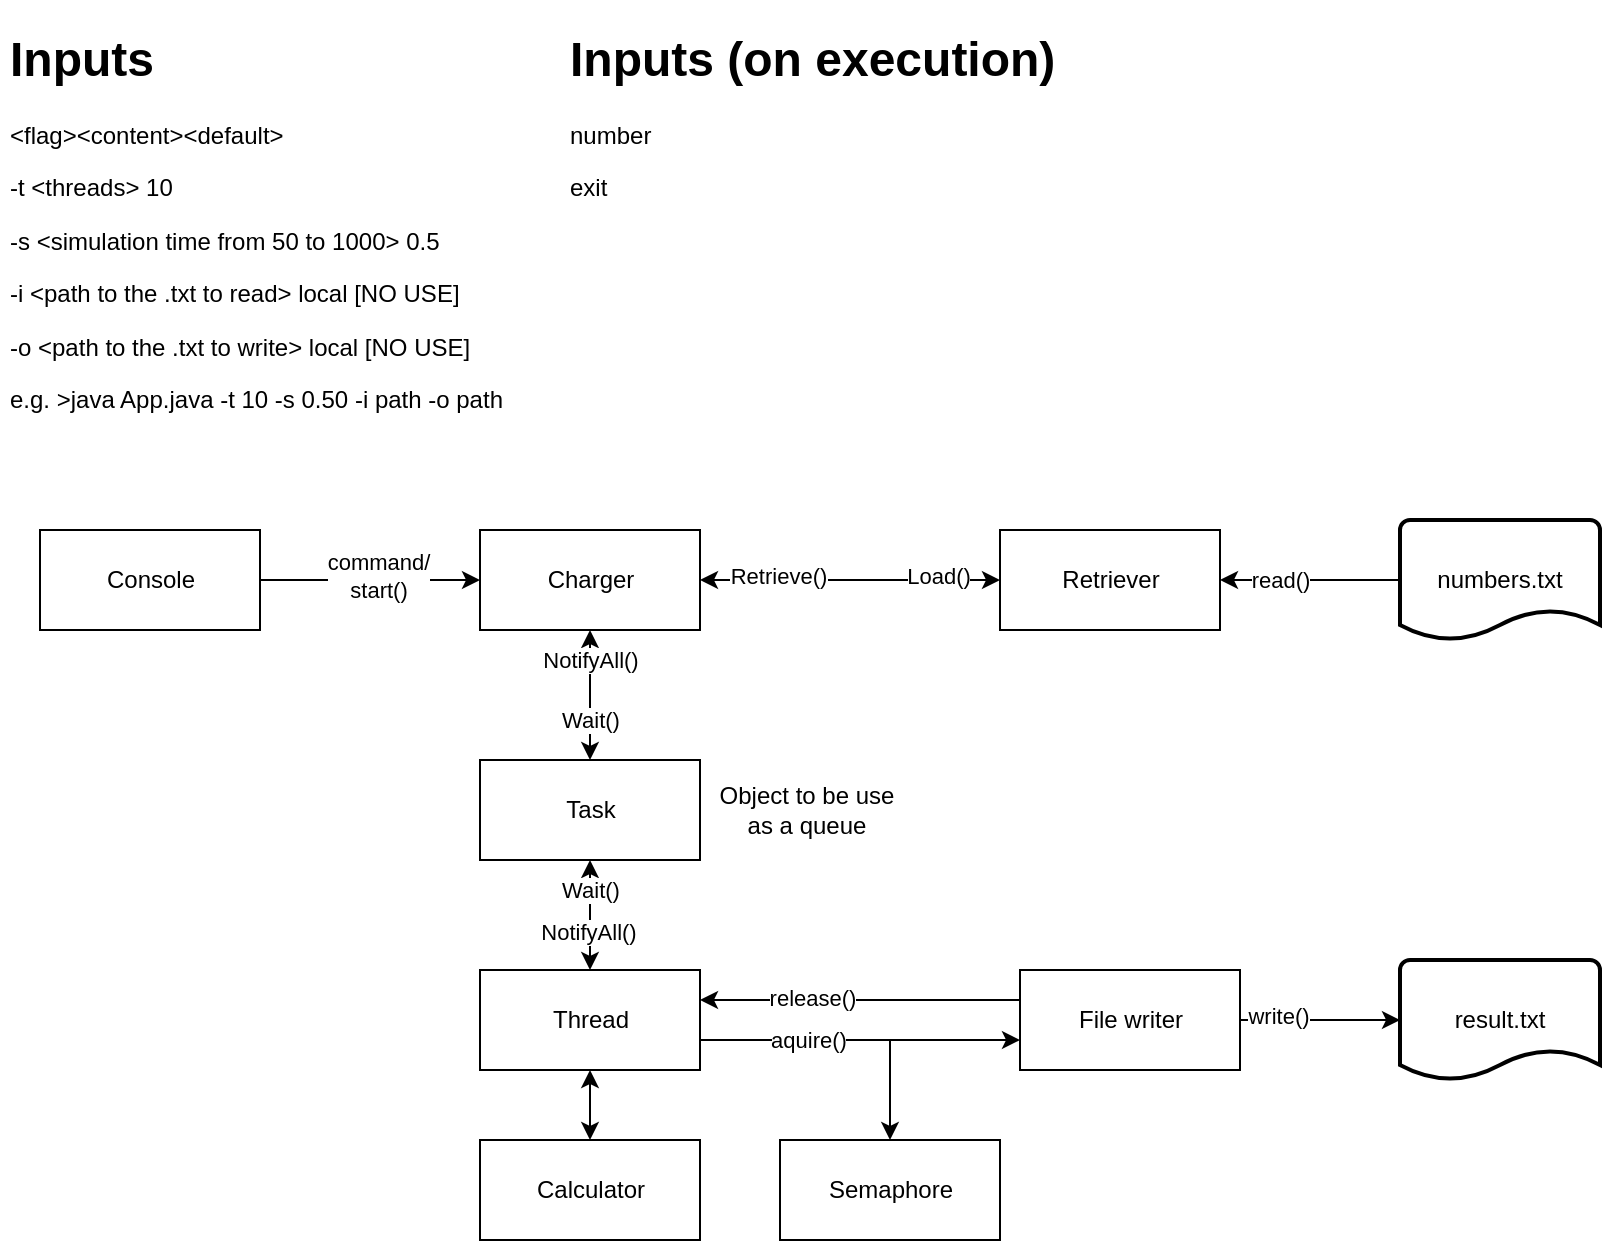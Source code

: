 <mxfile version="14.4.3" type="device"><diagram id="nv8HdO4u14ZaYRZ4YNqG" name="Página-1"><mxGraphModel dx="852" dy="504" grid="1" gridSize="10" guides="1" tooltips="1" connect="1" arrows="1" fold="1" page="1" pageScale="1" pageWidth="827" pageHeight="1169" math="0" shadow="0"><root><mxCell id="0"/><mxCell id="1" parent="0"/><mxCell id="EJ36Mvnv2AT7lkErJwLo-14" style="edgeStyle=orthogonalEdgeStyle;rounded=0;orthogonalLoop=1;jettySize=auto;html=1;endArrow=classic;endFill=1;startArrow=classic;startFill=1;" parent="1" source="EJ36Mvnv2AT7lkErJwLo-1" target="EJ36Mvnv2AT7lkErJwLo-12" edge="1"><mxGeometry relative="1" as="geometry"/></mxCell><mxCell id="EJ36Mvnv2AT7lkErJwLo-1" value="Charger" style="html=1;" parent="1" vertex="1"><mxGeometry x="250" y="265" width="110" height="50" as="geometry"/></mxCell><mxCell id="EJ36Mvnv2AT7lkErJwLo-10" style="edgeStyle=orthogonalEdgeStyle;rounded=0;orthogonalLoop=1;jettySize=auto;html=1;endArrow=none;endFill=0;startArrow=classic;startFill=1;exitX=1;exitY=0.5;exitDx=0;exitDy=0;entryX=0;entryY=0.5;entryDx=0;entryDy=0;entryPerimeter=0;" parent="1" source="EJ36Mvnv2AT7lkErJwLo-12" edge="1" target="EJ36Mvnv2AT7lkErJwLo-7"><mxGeometry relative="1" as="geometry"><mxPoint x="690" y="290" as="targetPoint"/><mxPoint x="650" y="290" as="sourcePoint"/></mxGeometry></mxCell><mxCell id="EJ36Mvnv2AT7lkErJwLo-11" style="edgeStyle=orthogonalEdgeStyle;rounded=0;orthogonalLoop=1;jettySize=auto;html=1;endArrow=classic;endFill=1;" parent="1" source="EJ36Mvnv2AT7lkErJwLo-3" target="EJ36Mvnv2AT7lkErJwLo-8" edge="1"><mxGeometry relative="1" as="geometry"/></mxCell><mxCell id="EJ36Mvnv2AT7lkErJwLo-3" value="File writer" style="html=1;" parent="1" vertex="1"><mxGeometry x="520" y="485" width="110" height="50" as="geometry"/></mxCell><mxCell id="EJ36Mvnv2AT7lkErJwLo-15" style="edgeStyle=orthogonalEdgeStyle;rounded=0;orthogonalLoop=1;jettySize=auto;html=1;endArrow=classic;endFill=1;startArrow=none;startFill=0;" parent="1" source="EJ36Mvnv2AT7lkErJwLo-4" target="EJ36Mvnv2AT7lkErJwLo-1" edge="1"><mxGeometry relative="1" as="geometry"/></mxCell><mxCell id="EJ36Mvnv2AT7lkErJwLo-4" value="Console" style="html=1;" parent="1" vertex="1"><mxGeometry x="30" y="265" width="110" height="50" as="geometry"/></mxCell><mxCell id="EJ36Mvnv2AT7lkErJwLo-5" value="Calculator" style="html=1;" parent="1" vertex="1"><mxGeometry x="250" y="570" width="110" height="50" as="geometry"/></mxCell><mxCell id="EJ36Mvnv2AT7lkErJwLo-7" value="numbers.txt" style="strokeWidth=2;html=1;shape=mxgraph.flowchart.document2;whiteSpace=wrap;size=0.25;" parent="1" vertex="1"><mxGeometry x="710" y="260" width="100" height="60" as="geometry"/></mxCell><mxCell id="EJ36Mvnv2AT7lkErJwLo-8" value="result.txt" style="strokeWidth=2;html=1;shape=mxgraph.flowchart.document2;whiteSpace=wrap;size=0.25;" parent="1" vertex="1"><mxGeometry x="710" y="480" width="100" height="60" as="geometry"/></mxCell><mxCell id="EJ36Mvnv2AT7lkErJwLo-18" style="edgeStyle=orthogonalEdgeStyle;rounded=0;orthogonalLoop=1;jettySize=auto;html=1;endArrow=classic;endFill=1;startArrow=classic;startFill=1;" parent="1" source="EJ36Mvnv2AT7lkErJwLo-9" target="EJ36Mvnv2AT7lkErJwLo-5" edge="1"><mxGeometry relative="1" as="geometry"/></mxCell><mxCell id="YOORP9IEO5S0rvpHcHIP-6" style="edgeStyle=orthogonalEdgeStyle;rounded=0;orthogonalLoop=1;jettySize=auto;html=1;" parent="1" source="EJ36Mvnv2AT7lkErJwLo-9" target="YOORP9IEO5S0rvpHcHIP-4" edge="1"><mxGeometry relative="1" as="geometry"><Array as="points"><mxPoint x="455" y="520"/></Array></mxGeometry></mxCell><mxCell id="YOORP9IEO5S0rvpHcHIP-9" style="edgeStyle=orthogonalEdgeStyle;rounded=0;orthogonalLoop=1;jettySize=auto;html=1;startArrow=classic;startFill=1;endArrow=none;endFill=0;" parent="1" source="EJ36Mvnv2AT7lkErJwLo-9" target="EJ36Mvnv2AT7lkErJwLo-3" edge="1"><mxGeometry relative="1" as="geometry"><Array as="points"><mxPoint x="390" y="500"/><mxPoint x="390" y="500"/></Array></mxGeometry></mxCell><mxCell id="EJ36Mvnv2AT7lkErJwLo-9" value="Thread" style="html=1;" parent="1" vertex="1"><mxGeometry x="250" y="485" width="110" height="50" as="geometry"/></mxCell><mxCell id="EJ36Mvnv2AT7lkErJwLo-12" value="Retriever" style="html=1;" parent="1" vertex="1"><mxGeometry x="510" y="265" width="110" height="50" as="geometry"/></mxCell><mxCell id="EJ36Mvnv2AT7lkErJwLo-21" value="&lt;h1&gt;Inputs&lt;/h1&gt;&lt;div&gt;&amp;lt;flag&amp;gt;&amp;lt;content&amp;gt;&amp;lt;default&amp;gt;&lt;/div&gt;&lt;p&gt;-t &amp;lt;threads&amp;gt; 10&lt;/p&gt;&lt;p&gt;-s &amp;lt;simulation time from 50 to 1000&amp;gt; 0.5&lt;/p&gt;&lt;p&gt;-i &amp;lt;path to the .txt to read&amp;gt; local [NO USE]&lt;/p&gt;&lt;p&gt;-o &amp;lt;path to the .txt to write&amp;gt; local [NO USE]&lt;/p&gt;&lt;p&gt;e.g. &amp;gt;java App.java -t 10 -s 0.50 -i path -o path&lt;/p&gt;" style="text;html=1;strokeColor=none;fillColor=none;spacing=5;spacingTop=-20;whiteSpace=wrap;overflow=hidden;rounded=0;" parent="1" vertex="1"><mxGeometry x="10" y="10" width="280" height="200" as="geometry"/></mxCell><mxCell id="EJ36Mvnv2AT7lkErJwLo-22" value="&lt;h1&gt;Inputs (on execution)&lt;/h1&gt;&lt;p&gt;number&lt;/p&gt;&lt;p&gt;exit&lt;/p&gt;" style="text;html=1;strokeColor=none;fillColor=none;spacing=5;spacingTop=-20;whiteSpace=wrap;overflow=hidden;rounded=0;" parent="1" vertex="1"><mxGeometry x="290" y="10" width="271" height="160" as="geometry"/></mxCell><mxCell id="YOORP9IEO5S0rvpHcHIP-2" style="edgeStyle=orthogonalEdgeStyle;rounded=0;orthogonalLoop=1;jettySize=auto;html=1;startArrow=classic;startFill=1;" parent="1" source="YOORP9IEO5S0rvpHcHIP-1" target="EJ36Mvnv2AT7lkErJwLo-9" edge="1"><mxGeometry relative="1" as="geometry"/></mxCell><mxCell id="YOORP9IEO5S0rvpHcHIP-7" value="Wait()" style="edgeLabel;html=1;align=center;verticalAlign=middle;resizable=0;points=[];" parent="YOORP9IEO5S0rvpHcHIP-2" vertex="1" connectable="0"><mxGeometry x="-0.747" y="1" relative="1" as="geometry"><mxPoint x="-1" y="8" as="offset"/></mxGeometry></mxCell><mxCell id="YOORP9IEO5S0rvpHcHIP-3" style="edgeStyle=orthogonalEdgeStyle;rounded=0;orthogonalLoop=1;jettySize=auto;html=1;entryX=0.5;entryY=1;entryDx=0;entryDy=0;endArrow=classic;endFill=1;startArrow=classic;startFill=1;" parent="1" source="YOORP9IEO5S0rvpHcHIP-1" target="EJ36Mvnv2AT7lkErJwLo-1" edge="1"><mxGeometry relative="1" as="geometry"/></mxCell><mxCell id="YOORP9IEO5S0rvpHcHIP-1" value="Task" style="html=1;" parent="1" vertex="1"><mxGeometry x="250" y="380" width="110" height="50" as="geometry"/></mxCell><mxCell id="YOORP9IEO5S0rvpHcHIP-4" value="Semaphore" style="html=1;" parent="1" vertex="1"><mxGeometry x="400" y="570" width="110" height="50" as="geometry"/></mxCell><mxCell id="YOORP9IEO5S0rvpHcHIP-8" value="NotifyAll()" style="edgeLabel;html=1;align=center;verticalAlign=middle;resizable=0;points=[];" parent="1" vertex="1" connectable="0"><mxGeometry x="320" y="470" as="geometry"><mxPoint x="-16" y="-4" as="offset"/></mxGeometry></mxCell><mxCell id="MIDGlKowHarc_zVWIk3F-1" value="NotifyAll()" style="edgeLabel;html=1;align=center;verticalAlign=middle;resizable=0;points=[];" vertex="1" connectable="0" parent="1"><mxGeometry x="305" y="330" as="geometry"/></mxCell><mxCell id="MIDGlKowHarc_zVWIk3F-2" value="Wait()" style="edgeLabel;html=1;align=center;verticalAlign=middle;resizable=0;points=[];" vertex="1" connectable="0" parent="1"><mxGeometry x="305" y="360" as="geometry"/></mxCell><mxCell id="MIDGlKowHarc_zVWIk3F-4" value="release()" style="edgeLabel;html=1;align=center;verticalAlign=middle;resizable=0;points=[];" vertex="1" connectable="0" parent="1"><mxGeometry x="270" y="440" as="geometry"><mxPoint x="146" y="59" as="offset"/></mxGeometry></mxCell><mxCell id="MIDGlKowHarc_zVWIk3F-5" style="edgeStyle=orthogonalEdgeStyle;rounded=0;orthogonalLoop=1;jettySize=auto;html=1;startArrow=none;startFill=0;endArrow=classic;endFill=1;" edge="1" parent="1"><mxGeometry relative="1" as="geometry"><mxPoint x="360" y="520" as="sourcePoint"/><mxPoint x="520" y="520" as="targetPoint"/><Array as="points"><mxPoint x="390" y="520"/><mxPoint x="390" y="520"/></Array></mxGeometry></mxCell><mxCell id="MIDGlKowHarc_zVWIk3F-7" value="aquire()" style="edgeLabel;html=1;align=center;verticalAlign=middle;resizable=0;points=[];" vertex="1" connectable="0" parent="1"><mxGeometry x="414" y="520" as="geometry"/></mxCell><mxCell id="MIDGlKowHarc_zVWIk3F-8" value="Load()" style="edgeLabel;html=1;align=center;verticalAlign=middle;resizable=0;points=[];" vertex="1" connectable="0" parent="1"><mxGeometry x="480" y="290" as="geometry"><mxPoint x="-1" y="-2" as="offset"/></mxGeometry></mxCell><mxCell id="MIDGlKowHarc_zVWIk3F-9" value="read()" style="edgeLabel;html=1;align=center;verticalAlign=middle;resizable=0;points=[];" vertex="1" connectable="0" parent="1"><mxGeometry x="650" y="290" as="geometry"/></mxCell><mxCell id="MIDGlKowHarc_zVWIk3F-10" value="Retrieve()" style="edgeLabel;html=1;align=center;verticalAlign=middle;resizable=0;points=[];" vertex="1" connectable="0" parent="1"><mxGeometry x="400" y="290" as="geometry"><mxPoint x="-1" y="-2" as="offset"/></mxGeometry></mxCell><mxCell id="MIDGlKowHarc_zVWIk3F-11" value="command/&lt;br&gt;start()" style="edgeLabel;html=1;align=center;verticalAlign=middle;resizable=0;points=[];" vertex="1" connectable="0" parent="1"><mxGeometry x="200" y="290" as="geometry"><mxPoint x="-1" y="-2" as="offset"/></mxGeometry></mxCell><mxCell id="MIDGlKowHarc_zVWIk3F-12" value="write()" style="edgeLabel;html=1;align=center;verticalAlign=middle;resizable=0;points=[];" vertex="1" connectable="0" parent="1"><mxGeometry x="650" y="510" as="geometry"><mxPoint x="-1" y="-2" as="offset"/></mxGeometry></mxCell><mxCell id="MIDGlKowHarc_zVWIk3F-13" value="Object to be use as a queue" style="text;html=1;strokeColor=none;fillColor=none;align=center;verticalAlign=middle;whiteSpace=wrap;rounded=0;" vertex="1" parent="1"><mxGeometry x="366" y="395" width="95" height="20" as="geometry"/></mxCell></root></mxGraphModel></diagram></mxfile>